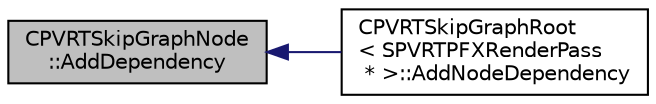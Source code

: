digraph "CPVRTSkipGraphNode::AddDependency"
{
  edge [fontname="Helvetica",fontsize="10",labelfontname="Helvetica",labelfontsize="10"];
  node [fontname="Helvetica",fontsize="10",shape=record];
  rankdir="LR";
  Node1 [label="CPVRTSkipGraphNode\l::AddDependency",height=0.2,width=0.4,color="black", fillcolor="grey75", style="filled", fontcolor="black"];
  Node1 -> Node2 [dir="back",color="midnightblue",fontsize="10",style="solid",fontname="Helvetica"];
  Node2 [label="CPVRTSkipGraphRoot\l\< SPVRTPFXRenderPass\l * \>::AddNodeDependency",height=0.2,width=0.4,color="black", fillcolor="white", style="filled",URL="$class_c_p_v_r_t_skip_graph_root.html#a534206c4337eb2efa043f321fffb9b6f",tooltip="Adds a node dependency. "];
}
